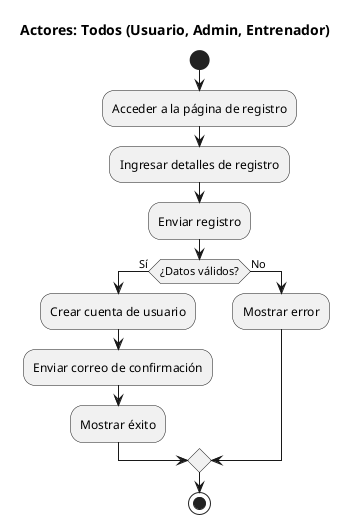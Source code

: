 @startuml
title Actores: Todos (Usuario, Admin, Entrenador)
start
:Acceder a la página de registro;
:Ingresar detalles de registro;
:Enviar registro;
if (¿Datos válidos?) then (Sí)
  :Crear cuenta de usuario;
  :Enviar correo de confirmación;
  :Mostrar éxito;
else (No)
  :Mostrar error;
endif
stop
@enduml